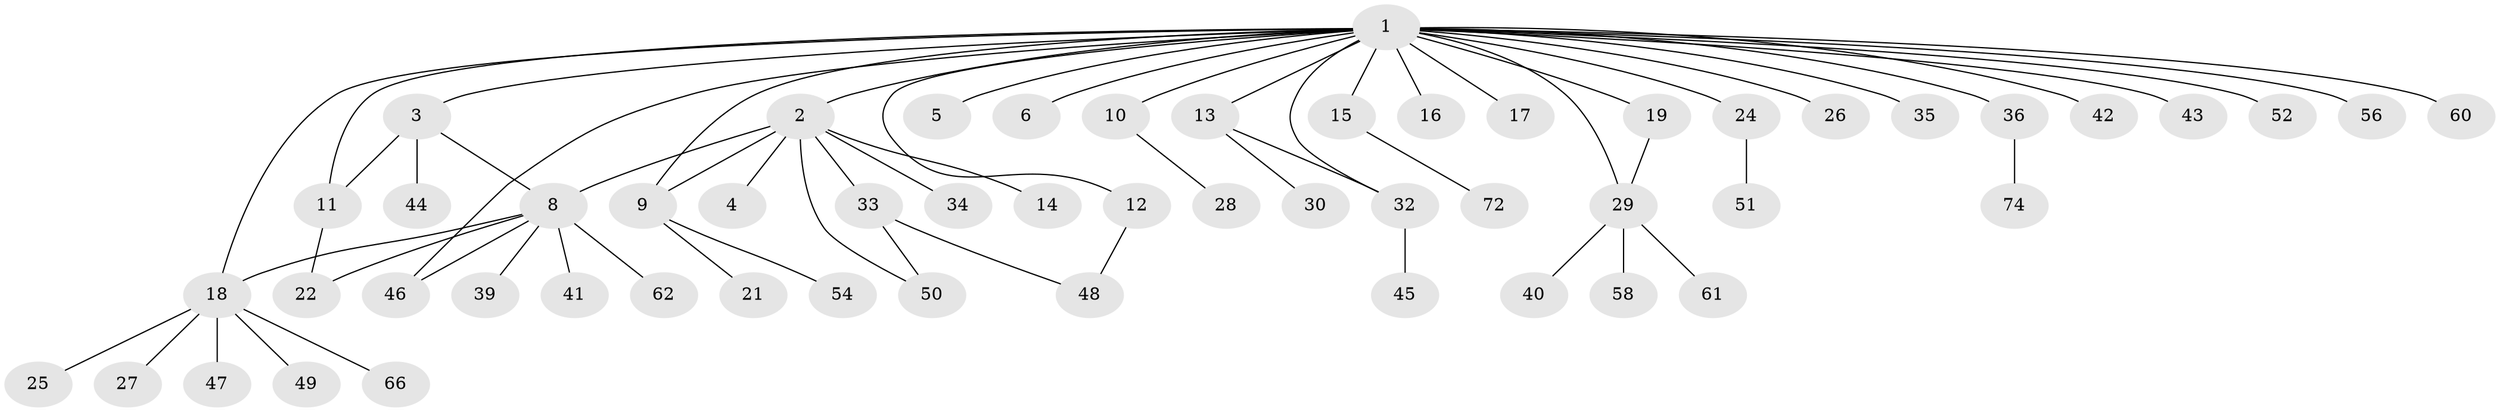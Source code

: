 // Generated by graph-tools (version 1.1) at 2025/51/02/27/25 19:51:58]
// undirected, 55 vertices, 64 edges
graph export_dot {
graph [start="1"]
  node [color=gray90,style=filled];
  1 [super="+73"];
  2 [super="+23"];
  3 [super="+7"];
  4;
  5;
  6;
  8 [super="+67"];
  9 [super="+20"];
  10;
  11;
  12 [super="+31"];
  13 [super="+59"];
  14 [super="+70"];
  15 [super="+68"];
  16;
  17;
  18 [super="+71"];
  19;
  21;
  22 [super="+64"];
  24 [super="+38"];
  25;
  26;
  27;
  28;
  29 [super="+37"];
  30;
  32;
  33 [super="+57"];
  34;
  35;
  36 [super="+55"];
  39;
  40;
  41;
  42;
  43;
  44;
  45;
  46;
  47 [super="+65"];
  48;
  49 [super="+63"];
  50;
  51 [super="+53"];
  52;
  54;
  56;
  58 [super="+69"];
  60;
  61;
  62;
  66;
  72;
  74;
  1 -- 2;
  1 -- 3 [weight=2];
  1 -- 5;
  1 -- 6;
  1 -- 9;
  1 -- 10;
  1 -- 11;
  1 -- 12;
  1 -- 13;
  1 -- 15;
  1 -- 16;
  1 -- 17;
  1 -- 18;
  1 -- 19;
  1 -- 24 [weight=2];
  1 -- 26;
  1 -- 29;
  1 -- 32;
  1 -- 35;
  1 -- 36;
  1 -- 42;
  1 -- 43;
  1 -- 46;
  1 -- 52;
  1 -- 56;
  1 -- 60;
  2 -- 4;
  2 -- 8;
  2 -- 9;
  2 -- 14;
  2 -- 33;
  2 -- 34;
  2 -- 50 [weight=2];
  3 -- 11;
  3 -- 44;
  3 -- 8;
  8 -- 18;
  8 -- 39;
  8 -- 41;
  8 -- 46;
  8 -- 62;
  8 -- 22;
  9 -- 21;
  9 -- 54;
  10 -- 28;
  11 -- 22;
  12 -- 48;
  13 -- 30;
  13 -- 32;
  15 -- 72;
  18 -- 25;
  18 -- 27;
  18 -- 47;
  18 -- 49;
  18 -- 66;
  19 -- 29;
  24 -- 51;
  29 -- 40;
  29 -- 58;
  29 -- 61;
  32 -- 45;
  33 -- 50;
  33 -- 48;
  36 -- 74;
}
